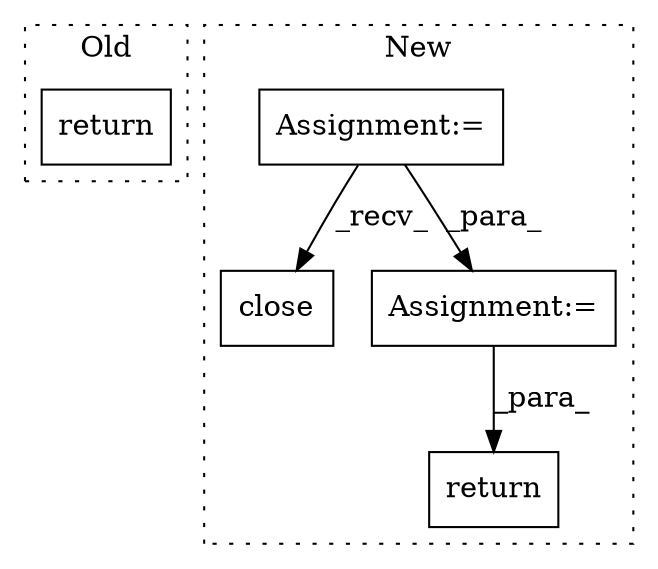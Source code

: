 digraph G {
subgraph cluster0 {
1 [label="return" a="41" s="629" l="7" shape="box"];
label = "Old";
style="dotted";
}
subgraph cluster1 {
2 [label="close" a="32" s="740" l="7" shape="box"];
3 [label="Assignment:=" a="7" s="331" l="11" shape="box"];
4 [label="Assignment:=" a="7" s="706" l="1" shape="box"];
5 [label="return" a="41" s="753" l="12" shape="box"];
label = "New";
style="dotted";
}
3 -> 2 [label="_recv_"];
3 -> 4 [label="_para_"];
4 -> 5 [label="_para_"];
}